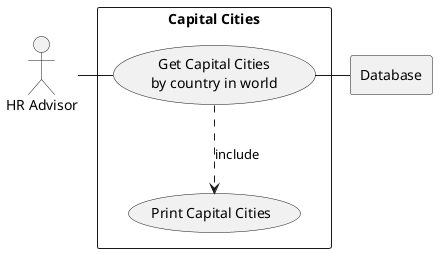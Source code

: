 @startuml

actor HR as "HR Advisor"

rectangle Database

rectangle "Capital Cities" {
    usecase UC4 as "Get Capital Cities
    by country in world"

    usecase UCa as "Print Capital Cities"

    HR - UC4
    UC4 ..> UCa : include
    UC4 - Database
}

@enduml